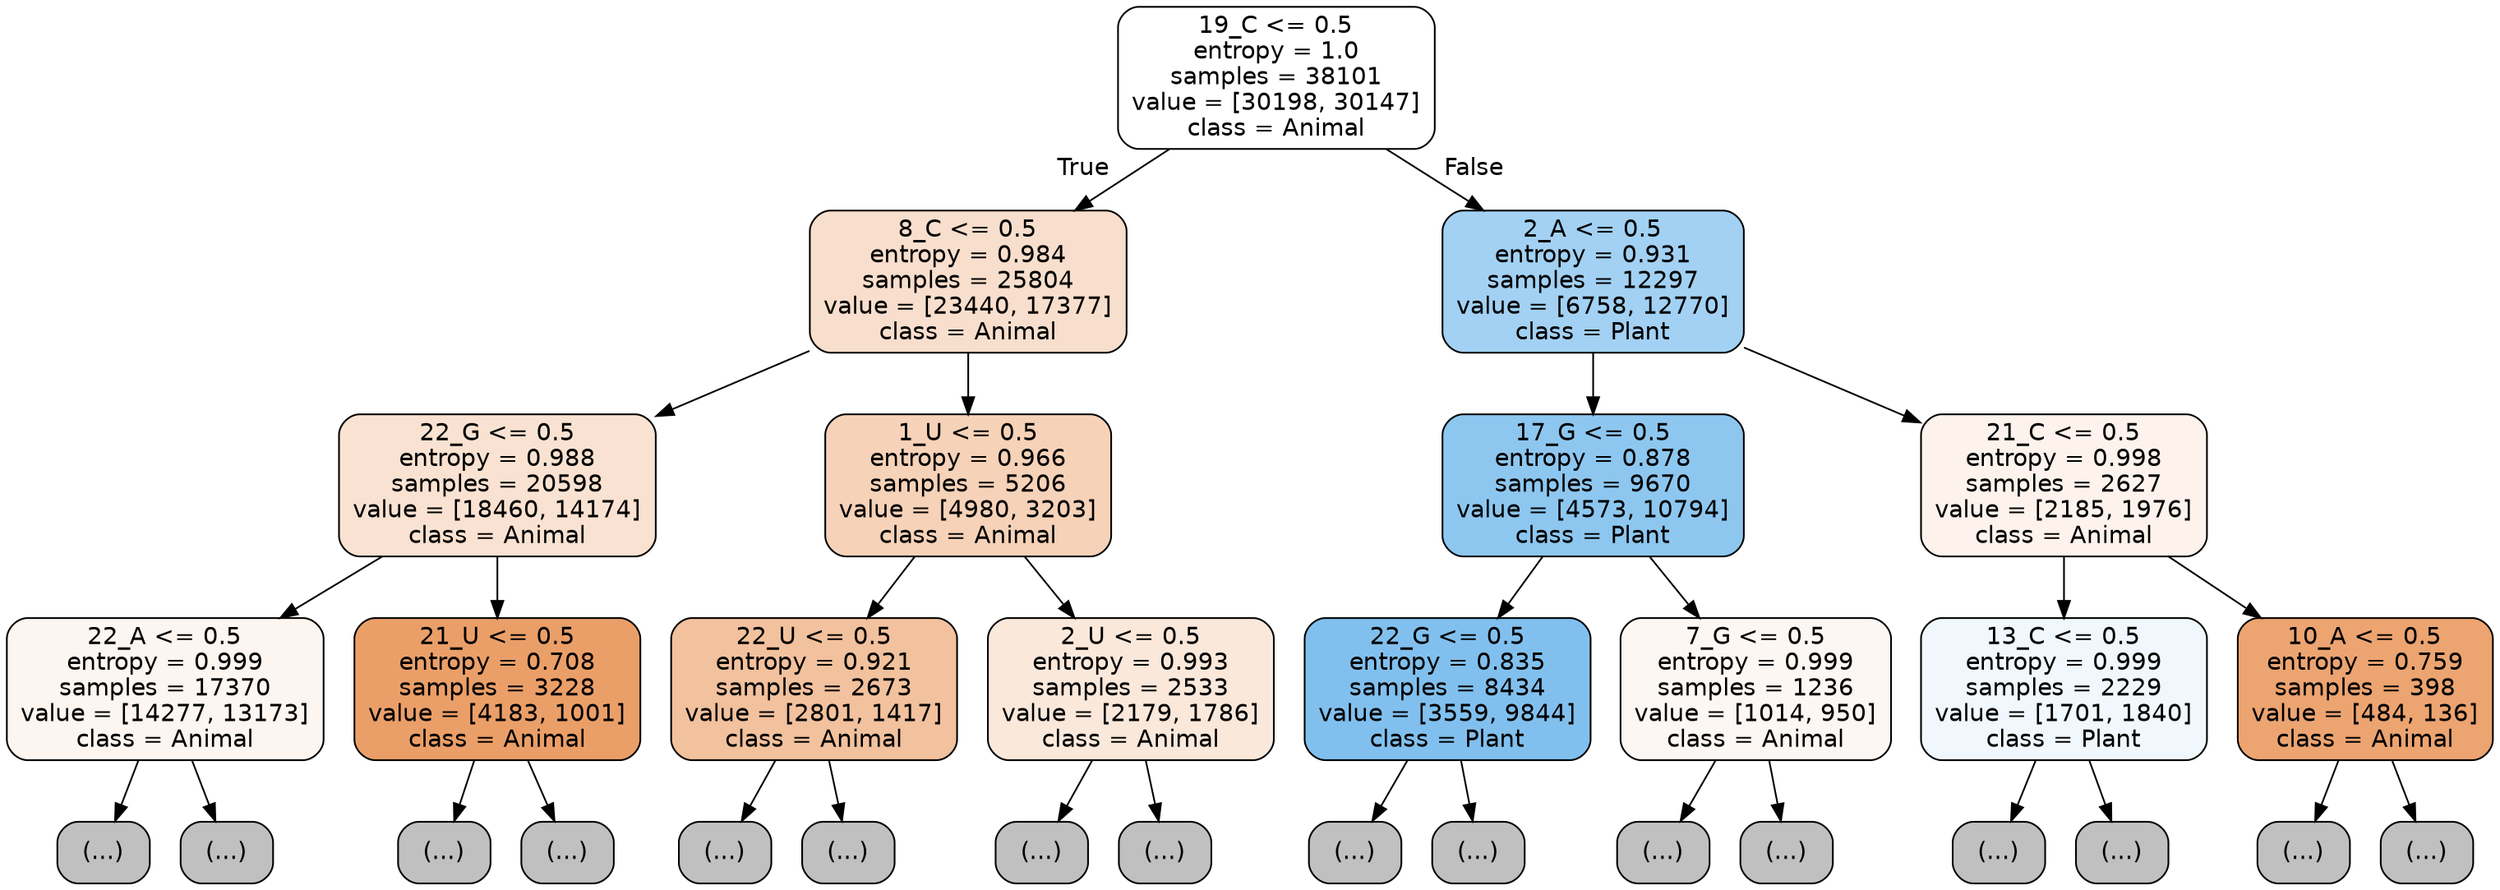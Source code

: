 digraph Tree {
node [shape=box, style="filled, rounded", color="black", fontname="helvetica"] ;
edge [fontname="helvetica"] ;
0 [label="19_C <= 0.5\nentropy = 1.0\nsamples = 38101\nvalue = [30198, 30147]\nclass = Animal", fillcolor="#ffffff"] ;
1 [label="8_C <= 0.5\nentropy = 0.984\nsamples = 25804\nvalue = [23440, 17377]\nclass = Animal", fillcolor="#f8decc"] ;
0 -> 1 [labeldistance=2.5, labelangle=45, headlabel="True"] ;
2 [label="22_G <= 0.5\nentropy = 0.988\nsamples = 20598\nvalue = [18460, 14174]\nclass = Animal", fillcolor="#f9e2d1"] ;
1 -> 2 ;
3 [label="22_A <= 0.5\nentropy = 0.999\nsamples = 17370\nvalue = [14277, 13173]\nclass = Animal", fillcolor="#fdf5f0"] ;
2 -> 3 ;
4 [label="(...)", fillcolor="#C0C0C0"] ;
3 -> 4 ;
7613 [label="(...)", fillcolor="#C0C0C0"] ;
3 -> 7613 ;
8664 [label="21_U <= 0.5\nentropy = 0.708\nsamples = 3228\nvalue = [4183, 1001]\nclass = Animal", fillcolor="#eb9f68"] ;
2 -> 8664 ;
8665 [label="(...)", fillcolor="#C0C0C0"] ;
8664 -> 8665 ;
9462 [label="(...)", fillcolor="#C0C0C0"] ;
8664 -> 9462 ;
9787 [label="1_U <= 0.5\nentropy = 0.966\nsamples = 5206\nvalue = [4980, 3203]\nclass = Animal", fillcolor="#f6d2b8"] ;
1 -> 9787 ;
9788 [label="22_U <= 0.5\nentropy = 0.921\nsamples = 2673\nvalue = [2801, 1417]\nclass = Animal", fillcolor="#f2c19d"] ;
9787 -> 9788 ;
9789 [label="(...)", fillcolor="#C0C0C0"] ;
9788 -> 9789 ;
11142 [label="(...)", fillcolor="#C0C0C0"] ;
9788 -> 11142 ;
11293 [label="2_U <= 0.5\nentropy = 0.993\nsamples = 2533\nvalue = [2179, 1786]\nclass = Animal", fillcolor="#fae8db"] ;
9787 -> 11293 ;
11294 [label="(...)", fillcolor="#C0C0C0"] ;
11293 -> 11294 ;
12113 [label="(...)", fillcolor="#C0C0C0"] ;
11293 -> 12113 ;
12466 [label="2_A <= 0.5\nentropy = 0.931\nsamples = 12297\nvalue = [6758, 12770]\nclass = Plant", fillcolor="#a2d1f3"] ;
0 -> 12466 [labeldistance=2.5, labelangle=-45, headlabel="False"] ;
12467 [label="17_G <= 0.5\nentropy = 0.878\nsamples = 9670\nvalue = [4573, 10794]\nclass = Plant", fillcolor="#8dc7f0"] ;
12466 -> 12467 ;
12468 [label="22_G <= 0.5\nentropy = 0.835\nsamples = 8434\nvalue = [3559, 9844]\nclass = Plant", fillcolor="#81c0ee"] ;
12467 -> 12468 ;
12469 [label="(...)", fillcolor="#C0C0C0"] ;
12468 -> 12469 ;
14580 [label="(...)", fillcolor="#C0C0C0"] ;
12468 -> 14580 ;
14811 [label="7_G <= 0.5\nentropy = 0.999\nsamples = 1236\nvalue = [1014, 950]\nclass = Animal", fillcolor="#fdf7f3"] ;
12467 -> 14811 ;
14812 [label="(...)", fillcolor="#C0C0C0"] ;
14811 -> 14812 ;
15373 [label="(...)", fillcolor="#C0C0C0"] ;
14811 -> 15373 ;
15592 [label="21_C <= 0.5\nentropy = 0.998\nsamples = 2627\nvalue = [2185, 1976]\nclass = Animal", fillcolor="#fdf3ec"] ;
12466 -> 15592 ;
15593 [label="13_C <= 0.5\nentropy = 0.999\nsamples = 2229\nvalue = [1701, 1840]\nclass = Plant", fillcolor="#f0f8fd"] ;
15592 -> 15593 ;
15594 [label="(...)", fillcolor="#C0C0C0"] ;
15593 -> 15594 ;
16279 [label="(...)", fillcolor="#C0C0C0"] ;
15593 -> 16279 ;
16436 [label="10_A <= 0.5\nentropy = 0.759\nsamples = 398\nvalue = [484, 136]\nclass = Animal", fillcolor="#eca471"] ;
15592 -> 16436 ;
16437 [label="(...)", fillcolor="#C0C0C0"] ;
16436 -> 16437 ;
16560 [label="(...)", fillcolor="#C0C0C0"] ;
16436 -> 16560 ;
}